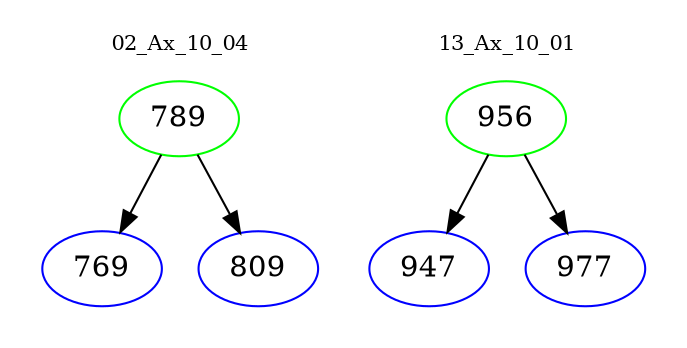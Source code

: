 digraph{
subgraph cluster_0 {
color = white
label = "02_Ax_10_04";
fontsize=10;
T0_789 [label="789", color="green"]
T0_789 -> T0_769 [color="black"]
T0_769 [label="769", color="blue"]
T0_789 -> T0_809 [color="black"]
T0_809 [label="809", color="blue"]
}
subgraph cluster_1 {
color = white
label = "13_Ax_10_01";
fontsize=10;
T1_956 [label="956", color="green"]
T1_956 -> T1_947 [color="black"]
T1_947 [label="947", color="blue"]
T1_956 -> T1_977 [color="black"]
T1_977 [label="977", color="blue"]
}
}
